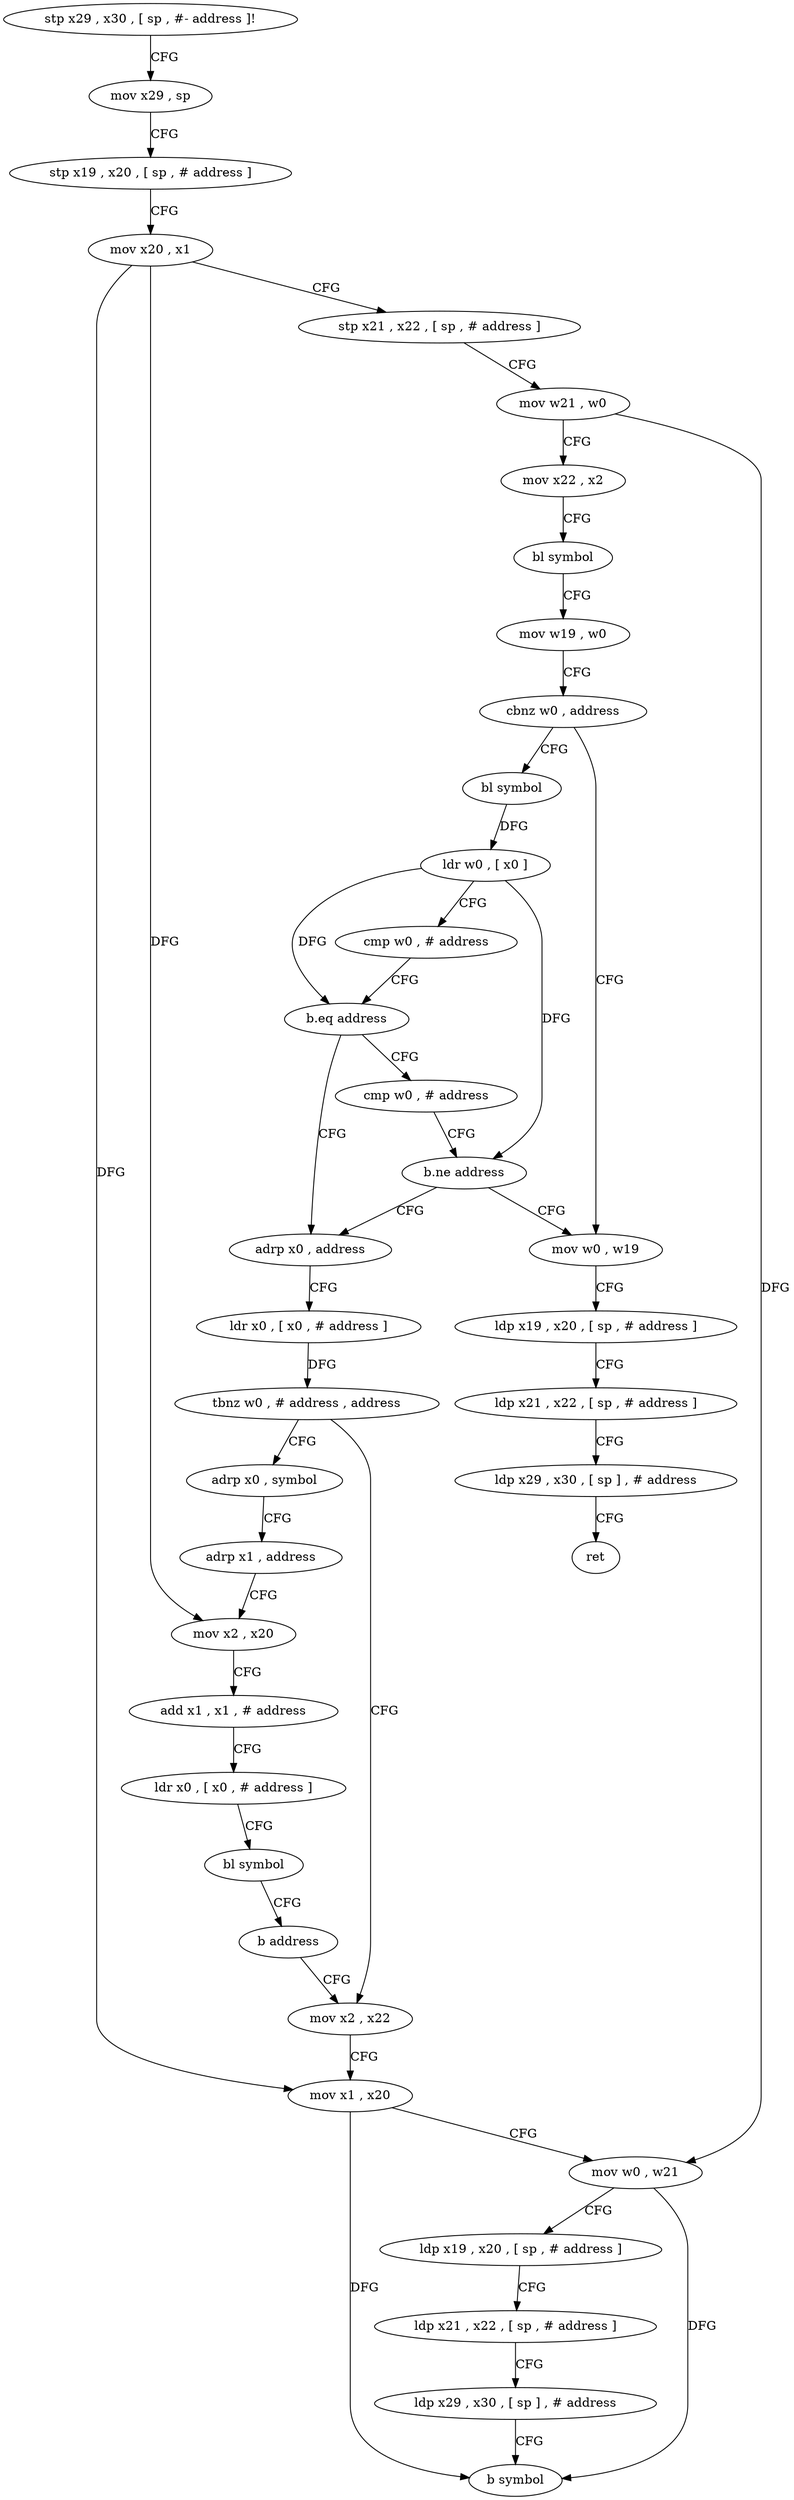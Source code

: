 digraph "func" {
"4267448" [label = "stp x29 , x30 , [ sp , #- address ]!" ]
"4267452" [label = "mov x29 , sp" ]
"4267456" [label = "stp x19 , x20 , [ sp , # address ]" ]
"4267460" [label = "mov x20 , x1" ]
"4267464" [label = "stp x21 , x22 , [ sp , # address ]" ]
"4267468" [label = "mov w21 , w0" ]
"4267472" [label = "mov x22 , x2" ]
"4267476" [label = "bl symbol" ]
"4267480" [label = "mov w19 , w0" ]
"4267484" [label = "cbnz w0 , address" ]
"4267512" [label = "bl symbol" ]
"4267488" [label = "mov w0 , w19" ]
"4267516" [label = "ldr w0 , [ x0 ]" ]
"4267520" [label = "cmp w0 , # address" ]
"4267524" [label = "b.eq address" ]
"4267536" [label = "adrp x0 , address" ]
"4267528" [label = "cmp w0 , # address" ]
"4267492" [label = "ldp x19 , x20 , [ sp , # address ]" ]
"4267496" [label = "ldp x21 , x22 , [ sp , # address ]" ]
"4267500" [label = "ldp x29 , x30 , [ sp ] , # address" ]
"4267504" [label = "ret" ]
"4267540" [label = "ldr x0 , [ x0 , # address ]" ]
"4267544" [label = "tbnz w0 , # address , address" ]
"4267576" [label = "adrp x0 , symbol" ]
"4267548" [label = "mov x2 , x22" ]
"4267532" [label = "b.ne address" ]
"4267580" [label = "adrp x1 , address" ]
"4267584" [label = "mov x2 , x20" ]
"4267588" [label = "add x1 , x1 , # address" ]
"4267592" [label = "ldr x0 , [ x0 , # address ]" ]
"4267596" [label = "bl symbol" ]
"4267600" [label = "b address" ]
"4267552" [label = "mov x1 , x20" ]
"4267556" [label = "mov w0 , w21" ]
"4267560" [label = "ldp x19 , x20 , [ sp , # address ]" ]
"4267564" [label = "ldp x21 , x22 , [ sp , # address ]" ]
"4267568" [label = "ldp x29 , x30 , [ sp ] , # address" ]
"4267572" [label = "b symbol" ]
"4267448" -> "4267452" [ label = "CFG" ]
"4267452" -> "4267456" [ label = "CFG" ]
"4267456" -> "4267460" [ label = "CFG" ]
"4267460" -> "4267464" [ label = "CFG" ]
"4267460" -> "4267584" [ label = "DFG" ]
"4267460" -> "4267552" [ label = "DFG" ]
"4267464" -> "4267468" [ label = "CFG" ]
"4267468" -> "4267472" [ label = "CFG" ]
"4267468" -> "4267556" [ label = "DFG" ]
"4267472" -> "4267476" [ label = "CFG" ]
"4267476" -> "4267480" [ label = "CFG" ]
"4267480" -> "4267484" [ label = "CFG" ]
"4267484" -> "4267512" [ label = "CFG" ]
"4267484" -> "4267488" [ label = "CFG" ]
"4267512" -> "4267516" [ label = "DFG" ]
"4267488" -> "4267492" [ label = "CFG" ]
"4267516" -> "4267520" [ label = "CFG" ]
"4267516" -> "4267524" [ label = "DFG" ]
"4267516" -> "4267532" [ label = "DFG" ]
"4267520" -> "4267524" [ label = "CFG" ]
"4267524" -> "4267536" [ label = "CFG" ]
"4267524" -> "4267528" [ label = "CFG" ]
"4267536" -> "4267540" [ label = "CFG" ]
"4267528" -> "4267532" [ label = "CFG" ]
"4267492" -> "4267496" [ label = "CFG" ]
"4267496" -> "4267500" [ label = "CFG" ]
"4267500" -> "4267504" [ label = "CFG" ]
"4267540" -> "4267544" [ label = "DFG" ]
"4267544" -> "4267576" [ label = "CFG" ]
"4267544" -> "4267548" [ label = "CFG" ]
"4267576" -> "4267580" [ label = "CFG" ]
"4267548" -> "4267552" [ label = "CFG" ]
"4267532" -> "4267488" [ label = "CFG" ]
"4267532" -> "4267536" [ label = "CFG" ]
"4267580" -> "4267584" [ label = "CFG" ]
"4267584" -> "4267588" [ label = "CFG" ]
"4267588" -> "4267592" [ label = "CFG" ]
"4267592" -> "4267596" [ label = "CFG" ]
"4267596" -> "4267600" [ label = "CFG" ]
"4267600" -> "4267548" [ label = "CFG" ]
"4267552" -> "4267556" [ label = "CFG" ]
"4267552" -> "4267572" [ label = "DFG" ]
"4267556" -> "4267560" [ label = "CFG" ]
"4267556" -> "4267572" [ label = "DFG" ]
"4267560" -> "4267564" [ label = "CFG" ]
"4267564" -> "4267568" [ label = "CFG" ]
"4267568" -> "4267572" [ label = "CFG" ]
}
